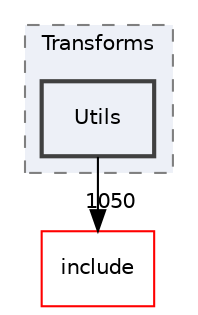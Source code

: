digraph "lib/Transforms/Utils"
{
 // LATEX_PDF_SIZE
  bgcolor="transparent";
  edge [fontname="Helvetica",fontsize="10",labelfontname="Helvetica",labelfontsize="10"];
  node [fontname="Helvetica",fontsize="10",shape="box"];
  compound=true
  subgraph clusterdir_a72932e0778af28115095468f6286ff8 {
    graph [ bgcolor="#edf0f7", pencolor="grey50", style="filled,dashed,", label="Transforms", fontname="Helvetica", fontsize="10", URL="dir_a72932e0778af28115095468f6286ff8.html"]
  dir_f75c00afeb315f44d76556a7c675e6e8 [label="Utils", style="filled,bold,", fillcolor="#edf0f7", color="grey25", URL="dir_f75c00afeb315f44d76556a7c675e6e8.html"];
  }
  dir_d44c64559bbebec7f509842c48db8b23 [label="include", style="", fillcolor="#edf0f7", color="red", URL="dir_d44c64559bbebec7f509842c48db8b23.html"];
  dir_f75c00afeb315f44d76556a7c675e6e8->dir_d44c64559bbebec7f509842c48db8b23 [headlabel="1050", labeldistance=1.5 headhref="dir_000230_000082.html"];
}
